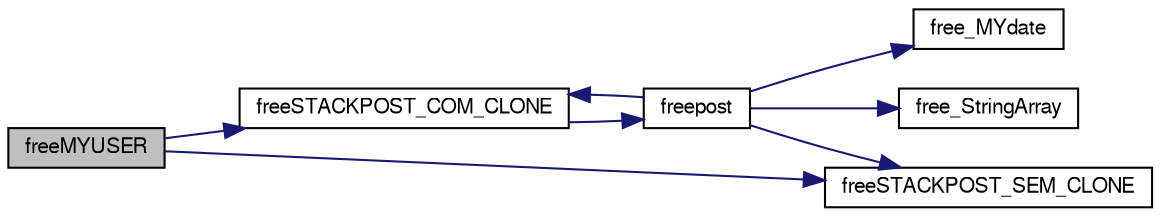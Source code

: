 digraph "freeMYUSER"
{
  edge [fontname="FreeSans",fontsize="10",labelfontname="FreeSans",labelfontsize="10"];
  node [fontname="FreeSans",fontsize="10",shape=record];
  rankdir="LR";
  Node1 [label="freeMYUSER",height=0.2,width=0.4,color="black", fillcolor="grey75", style="filled", fontcolor="black"];
  Node1 -> Node2 [color="midnightblue",fontsize="10",style="solid",fontname="FreeSans"];
  Node2 [label="freeSTACKPOST_COM_CLONE",height=0.2,width=0.4,color="black", fillcolor="white", style="filled",URL="$mypost_8c.html#a80b528f810114367a43b3972570c1c3e",tooltip="Função que dá free a um clone stackpost. "];
  Node2 -> Node3 [color="midnightblue",fontsize="10",style="solid",fontname="FreeSans"];
  Node3 [label="freepost",height=0.2,width=0.4,color="black", fillcolor="white", style="filled",URL="$mypost_8c.html#a08e79594d5f2f7acf98a907972c05c51",tooltip="Função que liberta a memória alocada para um dado post. "];
  Node3 -> Node4 [color="midnightblue",fontsize="10",style="solid",fontname="FreeSans"];
  Node4 [label="free_MYdate",height=0.2,width=0.4,color="black", fillcolor="white", style="filled",URL="$mydate_8c.html#a47a8a92914dfb1a80155143103d3183c",tooltip="Função liberta a memória da data. "];
  Node3 -> Node5 [color="midnightblue",fontsize="10",style="solid",fontname="FreeSans"];
  Node5 [label="free_StringArray",height=0.2,width=0.4,color="black", fillcolor="white", style="filled",URL="$mypost_8c.html#aab669e7098e15119ed28ed6e38174c06",tooltip="Função que liberta um array de strings. "];
  Node3 -> Node2 [color="midnightblue",fontsize="10",style="solid",fontname="FreeSans"];
  Node3 -> Node6 [color="midnightblue",fontsize="10",style="solid",fontname="FreeSans"];
  Node6 [label="freeSTACKPOST_SEM_CLONE",height=0.2,width=0.4,color="black", fillcolor="white", style="filled",URL="$mypost_8c.html#a91b21fb278f52144ead6215a80e864a5",tooltip="Função que dá free a uma stackpost. "];
  Node1 -> Node6 [color="midnightblue",fontsize="10",style="solid",fontname="FreeSans"];
}
